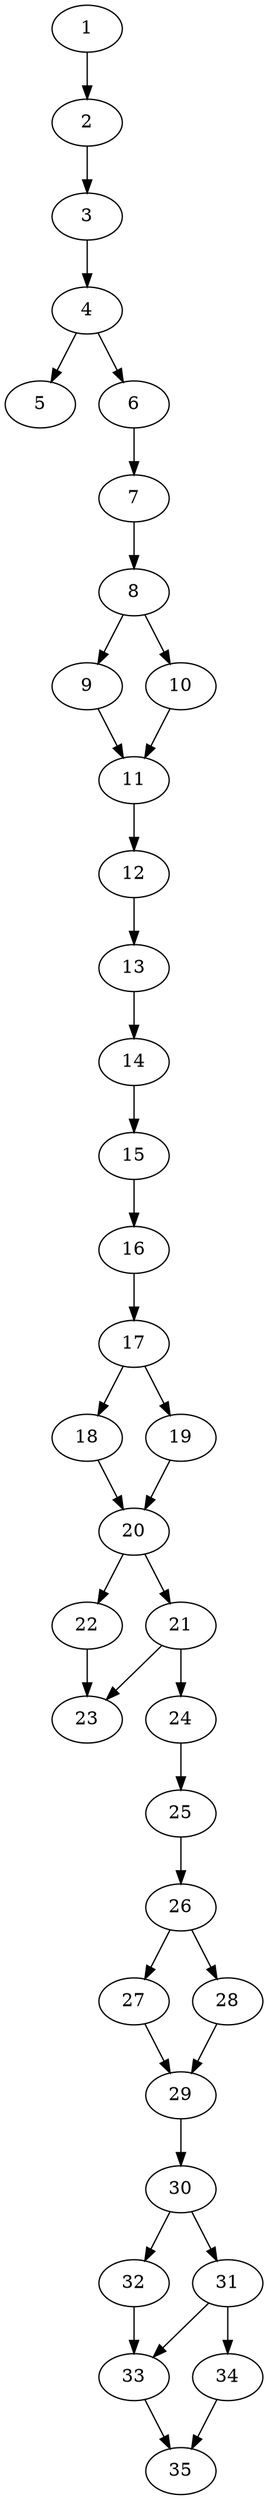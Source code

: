// DAG automatically generated by daggen at Thu Oct  3 14:05:38 2019
// ./daggen --dot -n 35 --ccr 0.5 --fat 0.3 --regular 0.7 --density 0.9 --mindata 5242880 --maxdata 52428800 
digraph G {
  1 [size="99067904", alpha="0.09", expect_size="49533952"] 
  1 -> 2 [size ="49533952"]
  2 [size="38893568", alpha="0.14", expect_size="19446784"] 
  2 -> 3 [size ="19446784"]
  3 [size="83589120", alpha="0.13", expect_size="41794560"] 
  3 -> 4 [size ="41794560"]
  4 [size="28512256", alpha="0.09", expect_size="14256128"] 
  4 -> 5 [size ="14256128"]
  4 -> 6 [size ="14256128"]
  5 [size="55052288", alpha="0.14", expect_size="27526144"] 
  6 [size="100595712", alpha="0.19", expect_size="50297856"] 
  6 -> 7 [size ="50297856"]
  7 [size="41658368", alpha="0.03", expect_size="20829184"] 
  7 -> 8 [size ="20829184"]
  8 [size="98193408", alpha="0.04", expect_size="49096704"] 
  8 -> 9 [size ="49096704"]
  8 -> 10 [size ="49096704"]
  9 [size="101828608", alpha="0.13", expect_size="50914304"] 
  9 -> 11 [size ="50914304"]
  10 [size="41433088", alpha="0.06", expect_size="20716544"] 
  10 -> 11 [size ="20716544"]
  11 [size="81405952", alpha="0.03", expect_size="40702976"] 
  11 -> 12 [size ="40702976"]
  12 [size="28616704", alpha="0.00", expect_size="14308352"] 
  12 -> 13 [size ="14308352"]
  13 [size="94992384", alpha="0.03", expect_size="47496192"] 
  13 -> 14 [size ="47496192"]
  14 [size="62177280", alpha="0.13", expect_size="31088640"] 
  14 -> 15 [size ="31088640"]
  15 [size="104011776", alpha="0.11", expect_size="52005888"] 
  15 -> 16 [size ="52005888"]
  16 [size="76318720", alpha="0.15", expect_size="38159360"] 
  16 -> 17 [size ="38159360"]
  17 [size="72273920", alpha="0.17", expect_size="36136960"] 
  17 -> 18 [size ="36136960"]
  17 -> 19 [size ="36136960"]
  18 [size="85311488", alpha="0.14", expect_size="42655744"] 
  18 -> 20 [size ="42655744"]
  19 [size="102111232", alpha="0.06", expect_size="51055616"] 
  19 -> 20 [size ="51055616"]
  20 [size="67129344", alpha="0.16", expect_size="33564672"] 
  20 -> 21 [size ="33564672"]
  20 -> 22 [size ="33564672"]
  21 [size="96419840", alpha="0.04", expect_size="48209920"] 
  21 -> 23 [size ="48209920"]
  21 -> 24 [size ="48209920"]
  22 [size="14202880", alpha="0.18", expect_size="7101440"] 
  22 -> 23 [size ="7101440"]
  23 [size="15611904", alpha="0.08", expect_size="7805952"] 
  24 [size="31893504", alpha="0.01", expect_size="15946752"] 
  24 -> 25 [size ="15946752"]
  25 [size="93855744", alpha="0.04", expect_size="46927872"] 
  25 -> 26 [size ="46927872"]
  26 [size="51601408", alpha="0.06", expect_size="25800704"] 
  26 -> 27 [size ="25800704"]
  26 -> 28 [size ="25800704"]
  27 [size="28131328", alpha="0.15", expect_size="14065664"] 
  27 -> 29 [size ="14065664"]
  28 [size="15687680", alpha="0.03", expect_size="7843840"] 
  28 -> 29 [size ="7843840"]
  29 [size="80910336", alpha="0.09", expect_size="40455168"] 
  29 -> 30 [size ="40455168"]
  30 [size="15448064", alpha="0.02", expect_size="7724032"] 
  30 -> 31 [size ="7724032"]
  30 -> 32 [size ="7724032"]
  31 [size="88983552", alpha="0.11", expect_size="44491776"] 
  31 -> 33 [size ="44491776"]
  31 -> 34 [size ="44491776"]
  32 [size="12613632", alpha="0.03", expect_size="6306816"] 
  32 -> 33 [size ="6306816"]
  33 [size="97859584", alpha="0.13", expect_size="48929792"] 
  33 -> 35 [size ="48929792"]
  34 [size="40339456", alpha="0.14", expect_size="20169728"] 
  34 -> 35 [size ="20169728"]
  35 [size="46825472", alpha="0.14", expect_size="23412736"] 
}
